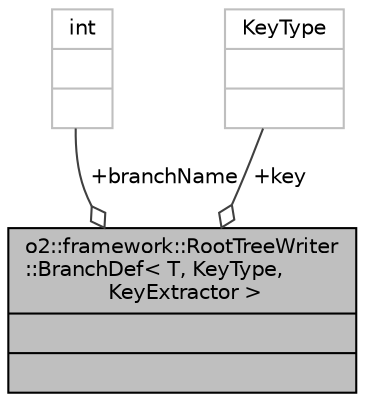digraph "o2::framework::RootTreeWriter::BranchDef&lt; T, KeyType, KeyExtractor &gt;"
{
 // INTERACTIVE_SVG=YES
  bgcolor="transparent";
  edge [fontname="Helvetica",fontsize="10",labelfontname="Helvetica",labelfontsize="10"];
  node [fontname="Helvetica",fontsize="10",shape=record];
  Node1 [label="{o2::framework::RootTreeWriter\l::BranchDef\< T, KeyType,\l KeyExtractor \>\n||}",height=0.2,width=0.4,color="black", fillcolor="grey75", style="filled" fontcolor="black"];
  Node2 -> Node1 [color="grey25",fontsize="10",style="solid",label=" +branchName" ,arrowhead="odiamond",fontname="Helvetica"];
  Node2 [label="{int\n||}",height=0.2,width=0.4,color="grey75"];
  Node3 -> Node1 [color="grey25",fontsize="10",style="solid",label=" +key" ,arrowhead="odiamond",fontname="Helvetica"];
  Node3 [label="{KeyType\n||}",height=0.2,width=0.4,color="grey75"];
}
